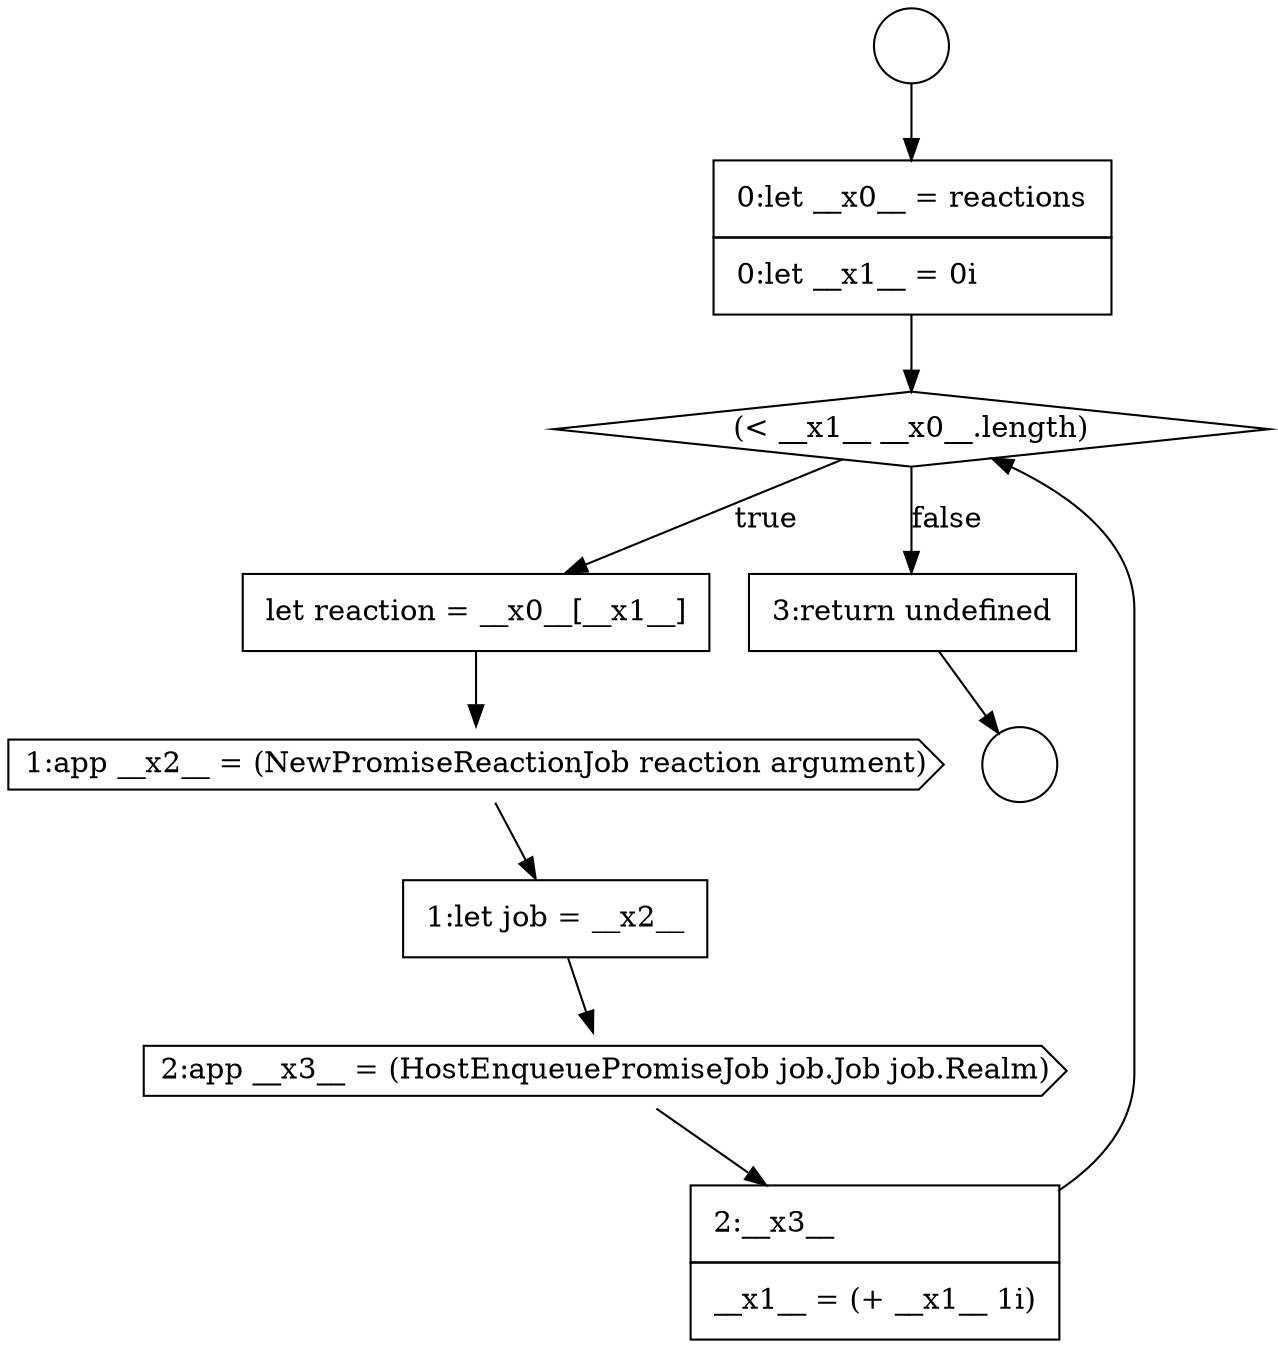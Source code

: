 digraph {
  node18585 [shape=diamond, label=<<font color="black">(&lt; __x1__ __x0__.length)</font>> color="black" fillcolor="white" style=filled]
  node18582 [shape=circle label=" " color="black" fillcolor="white" style=filled]
  node18589 [shape=cds, label=<<font color="black">2:app __x3__ = (HostEnqueuePromiseJob job.Job job.Realm)</font>> color="black" fillcolor="white" style=filled]
  node18586 [shape=none, margin=0, label=<<font color="black">
    <table border="0" cellborder="1" cellspacing="0" cellpadding="10">
      <tr><td align="left">let reaction = __x0__[__x1__]</td></tr>
    </table>
  </font>> color="black" fillcolor="white" style=filled]
  node18590 [shape=none, margin=0, label=<<font color="black">
    <table border="0" cellborder="1" cellspacing="0" cellpadding="10">
      <tr><td align="left">2:__x3__</td></tr>
      <tr><td align="left">__x1__ = (+ __x1__ 1i)</td></tr>
    </table>
  </font>> color="black" fillcolor="white" style=filled]
  node18584 [shape=none, margin=0, label=<<font color="black">
    <table border="0" cellborder="1" cellspacing="0" cellpadding="10">
      <tr><td align="left">0:let __x0__ = reactions</td></tr>
      <tr><td align="left">0:let __x1__ = 0i</td></tr>
    </table>
  </font>> color="black" fillcolor="white" style=filled]
  node18583 [shape=circle label=" " color="black" fillcolor="white" style=filled]
  node18587 [shape=cds, label=<<font color="black">1:app __x2__ = (NewPromiseReactionJob reaction argument)</font>> color="black" fillcolor="white" style=filled]
  node18588 [shape=none, margin=0, label=<<font color="black">
    <table border="0" cellborder="1" cellspacing="0" cellpadding="10">
      <tr><td align="left">1:let job = __x2__</td></tr>
    </table>
  </font>> color="black" fillcolor="white" style=filled]
  node18591 [shape=none, margin=0, label=<<font color="black">
    <table border="0" cellborder="1" cellspacing="0" cellpadding="10">
      <tr><td align="left">3:return undefined</td></tr>
    </table>
  </font>> color="black" fillcolor="white" style=filled]
  node18587 -> node18588 [ color="black"]
  node18589 -> node18590 [ color="black"]
  node18588 -> node18589 [ color="black"]
  node18584 -> node18585 [ color="black"]
  node18582 -> node18584 [ color="black"]
  node18585 -> node18586 [label=<<font color="black">true</font>> color="black"]
  node18585 -> node18591 [label=<<font color="black">false</font>> color="black"]
  node18591 -> node18583 [ color="black"]
  node18590 -> node18585 [ color="black"]
  node18586 -> node18587 [ color="black"]
}
